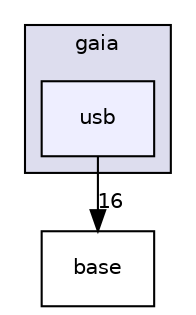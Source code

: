 digraph G {
  compound=true
  node [ fontsize="10", fontname="Helvetica"];
  edge [ labelfontsize="10", labelfontname="Helvetica"];
  subgraph clusterdir_1456e22c17612b474594c42fce5c0653 {
    graph [ bgcolor="#ddddee", pencolor="black", label="gaia" fontname="Helvetica", fontsize="10", URL="dir_1456e22c17612b474594c42fce5c0653.html"]
  dir_feace7caa3ce3ac241ce5968c050e95f [shape=box, label="usb", style="filled", fillcolor="#eeeeff", pencolor="black", URL="dir_feace7caa3ce3ac241ce5968c050e95f.html"];
  }
  dir_96bebcbd622f6ba3e4502d519ed457a0 [shape=box label="base" URL="dir_96bebcbd622f6ba3e4502d519ed457a0.html"];
  dir_feace7caa3ce3ac241ce5968c050e95f->dir_96bebcbd622f6ba3e4502d519ed457a0 [headlabel="16", labeldistance=1.5 headhref="dir_000061_000005.html"];
}
